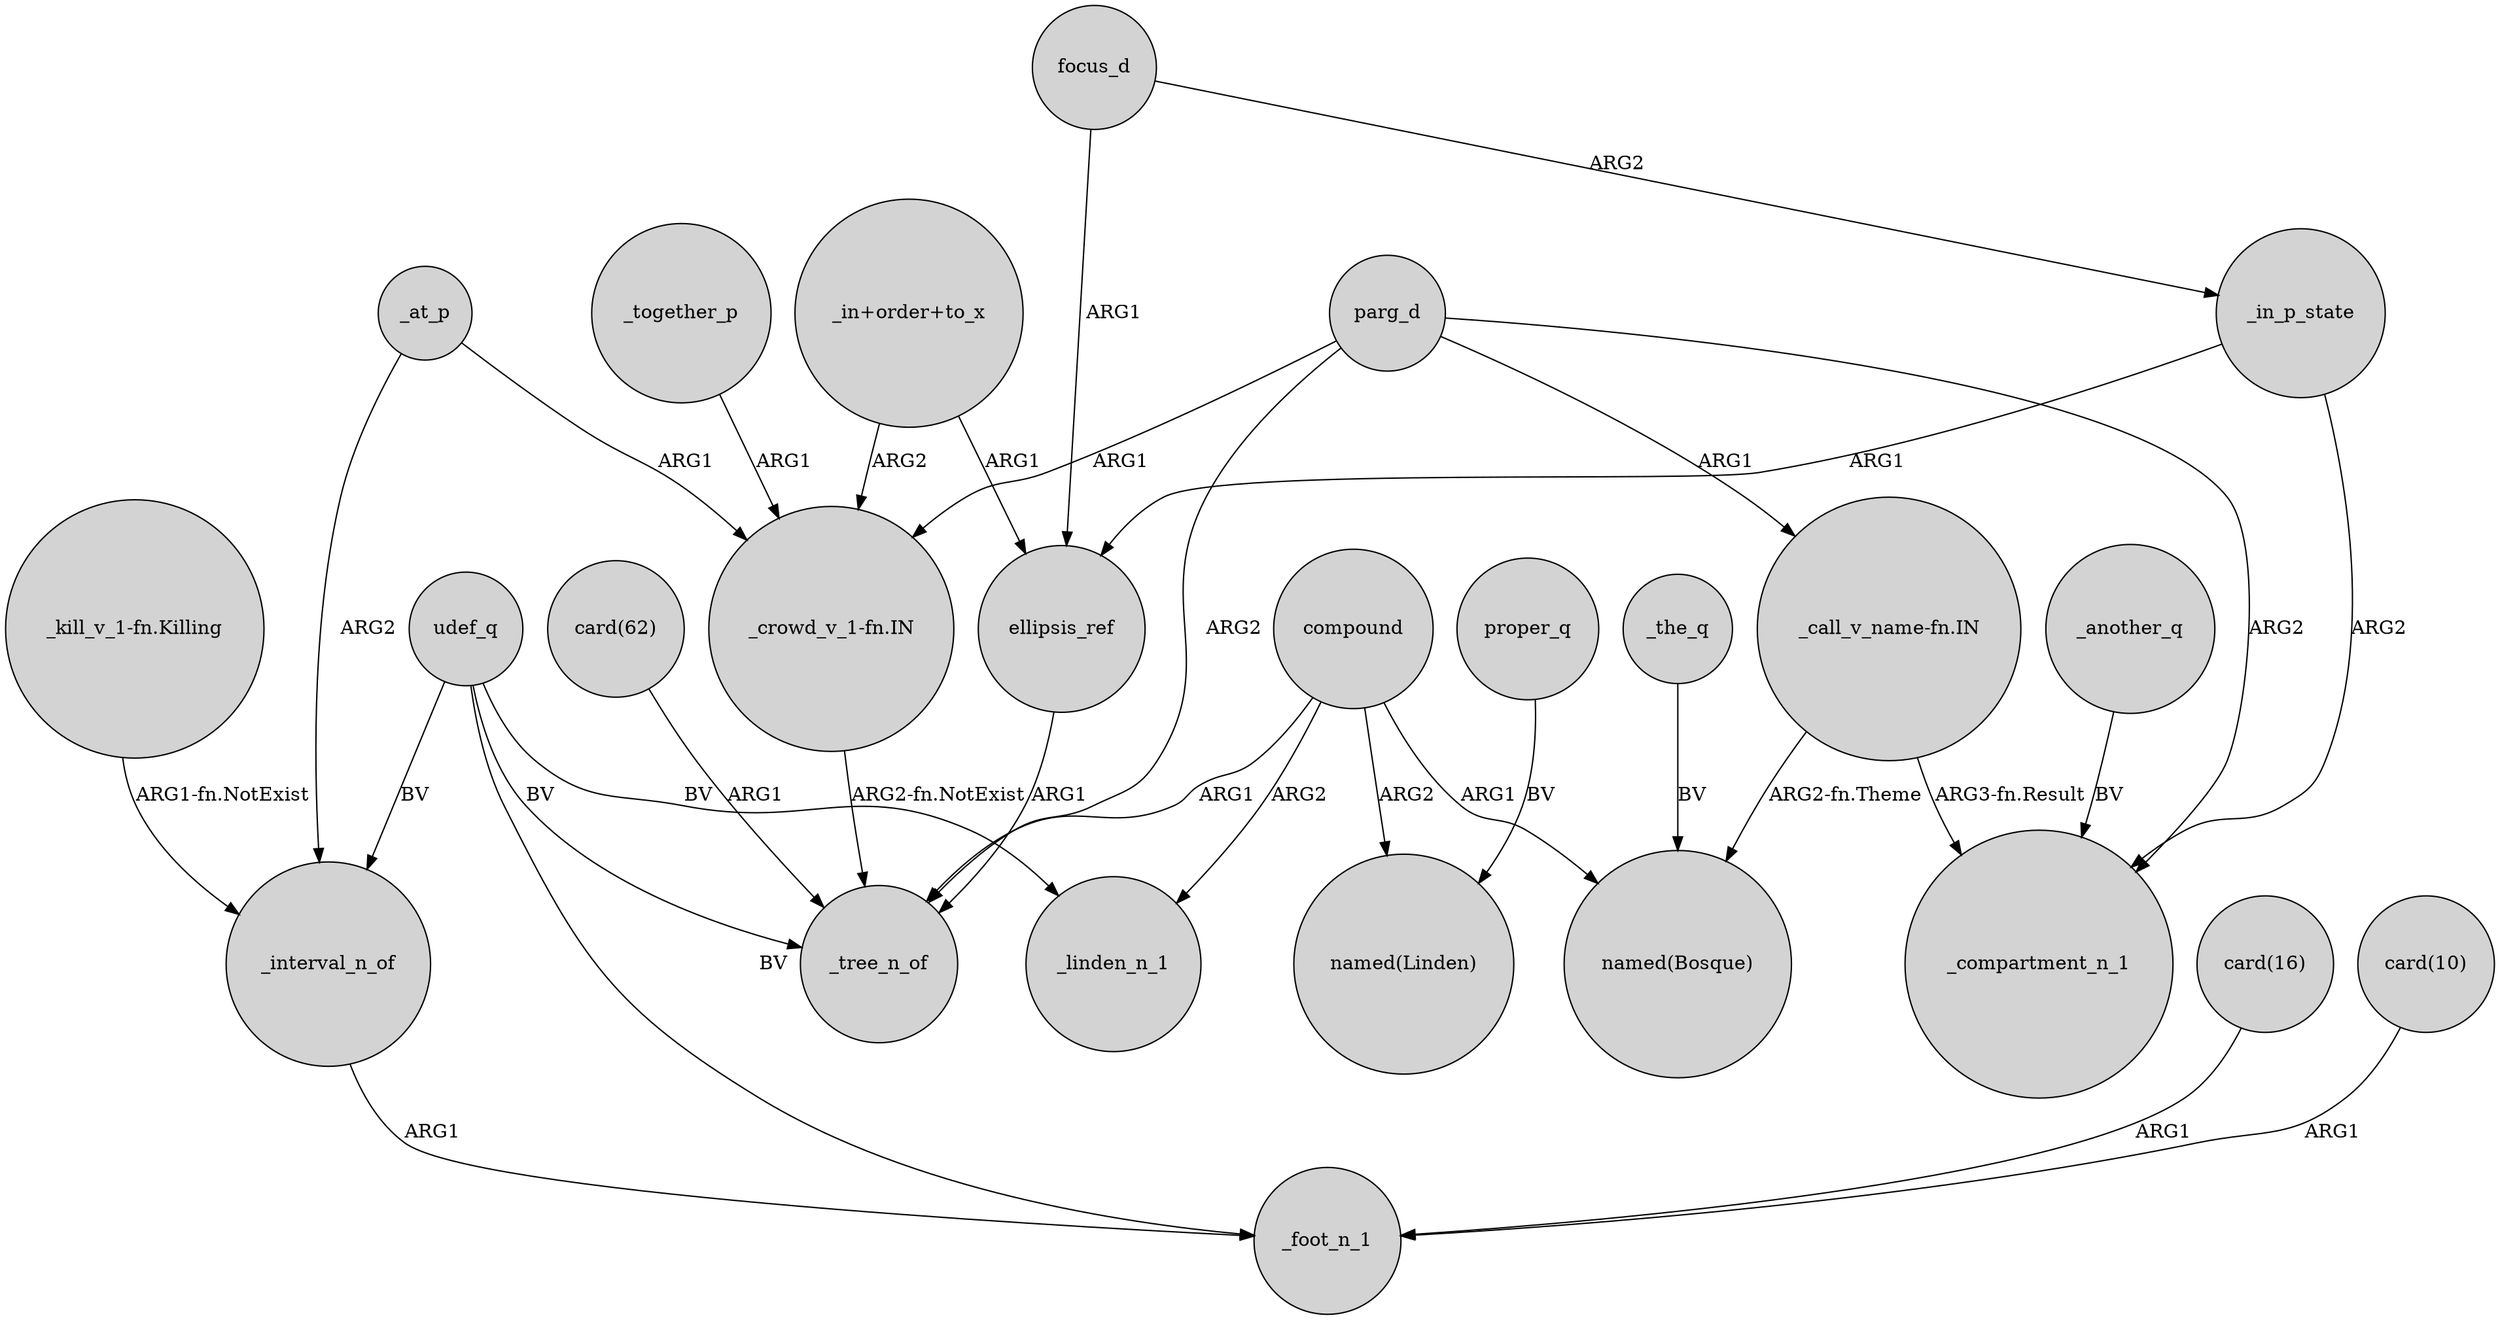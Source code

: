 digraph {
	node [shape=circle style=filled]
	_at_p -> _interval_n_of [label=ARG2]
	compound -> "named(Bosque)" [label=ARG1]
	udef_q -> _interval_n_of [label=BV]
	focus_d -> _in_p_state [label=ARG2]
	compound -> _linden_n_1 [label=ARG2]
	parg_d -> _compartment_n_1 [label=ARG2]
	parg_d -> "_crowd_v_1-fn.IN" [label=ARG1]
	_another_q -> _compartment_n_1 [label=BV]
	parg_d -> _tree_n_of [label=ARG2]
	"_call_v_name-fn.IN" -> _compartment_n_1 [label="ARG3-fn.Result"]
	_the_q -> "named(Bosque)" [label=BV]
	_in_p_state -> _compartment_n_1 [label=ARG2]
	parg_d -> "_call_v_name-fn.IN" [label=ARG1]
	udef_q -> _foot_n_1 [label=BV]
	ellipsis_ref -> _tree_n_of [label=ARG1]
	udef_q -> _linden_n_1 [label=BV]
	compound -> _tree_n_of [label=ARG1]
	udef_q -> _tree_n_of [label=BV]
	"_kill_v_1-fn.Killing" -> _interval_n_of [label="ARG1-fn.NotExist"]
	"_in+order+to_x" -> ellipsis_ref [label=ARG1]
	_in_p_state -> ellipsis_ref [label=ARG1]
	focus_d -> ellipsis_ref [label=ARG1]
	"card(16)" -> _foot_n_1 [label=ARG1]
	compound -> "named(Linden)" [label=ARG2]
	proper_q -> "named(Linden)" [label=BV]
	"card(10)" -> _foot_n_1 [label=ARG1]
	"_crowd_v_1-fn.IN" -> _tree_n_of [label="ARG2-fn.NotExist"]
	_together_p -> "_crowd_v_1-fn.IN" [label=ARG1]
	"card(62)" -> _tree_n_of [label=ARG1]
	"_call_v_name-fn.IN" -> "named(Bosque)" [label="ARG2-fn.Theme"]
	_at_p -> "_crowd_v_1-fn.IN" [label=ARG1]
	_interval_n_of -> _foot_n_1 [label=ARG1]
	"_in+order+to_x" -> "_crowd_v_1-fn.IN" [label=ARG2]
}
